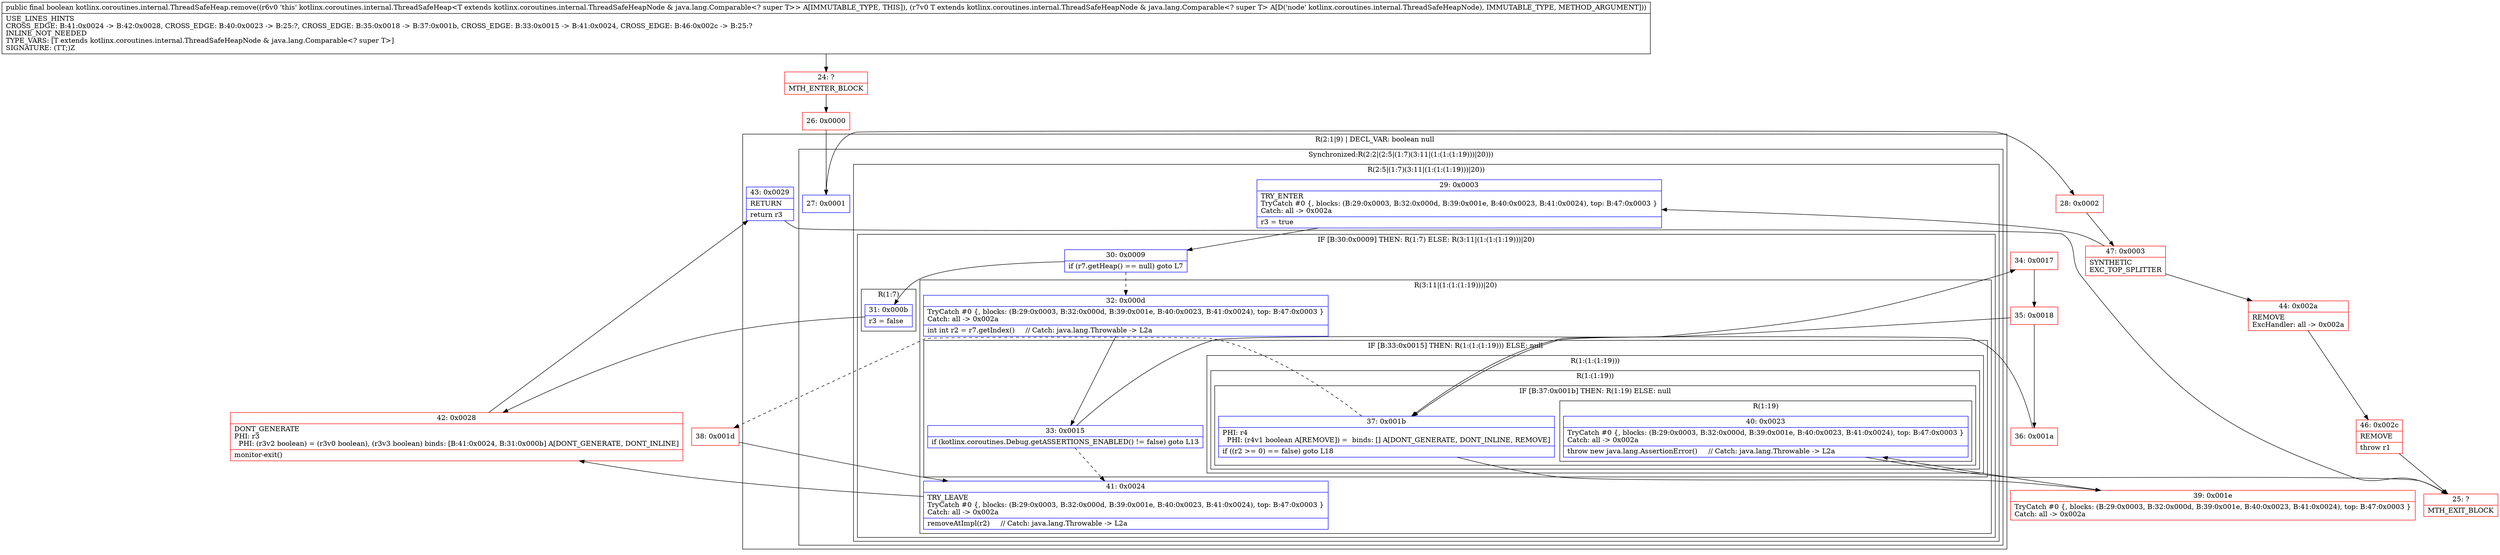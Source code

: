 digraph "CFG forkotlinx.coroutines.internal.ThreadSafeHeap.remove(Lkotlinx\/coroutines\/internal\/ThreadSafeHeapNode;)Z" {
subgraph cluster_Region_92503066 {
label = "R(2:1|9) | DECL_VAR: boolean null\l";
node [shape=record,color=blue];
subgraph cluster_SynchronizedRegion_403035118 {
label = "Synchronized:R(2:2|(2:5|(1:7)(3:11|(1:(1:(1:19)))|20)))";
node [shape=record,color=blue];
Node_27 [shape=record,label="{27\:\ 0x0001}"];
subgraph cluster_Region_1843100912 {
label = "R(2:5|(1:7)(3:11|(1:(1:(1:19)))|20))";
node [shape=record,color=blue];
Node_29 [shape=record,label="{29\:\ 0x0003|TRY_ENTER\lTryCatch #0 \{, blocks: (B:29:0x0003, B:32:0x000d, B:39:0x001e, B:40:0x0023, B:41:0x0024), top: B:47:0x0003 \}\lCatch: all \-\> 0x002a\l|r3 = true\l}"];
subgraph cluster_IfRegion_266570156 {
label = "IF [B:30:0x0009] THEN: R(1:7) ELSE: R(3:11|(1:(1:(1:19)))|20)";
node [shape=record,color=blue];
Node_30 [shape=record,label="{30\:\ 0x0009|if (r7.getHeap() == null) goto L7\l}"];
subgraph cluster_Region_2092126752 {
label = "R(1:7)";
node [shape=record,color=blue];
Node_31 [shape=record,label="{31\:\ 0x000b|r3 = false\l}"];
}
subgraph cluster_Region_1558939936 {
label = "R(3:11|(1:(1:(1:19)))|20)";
node [shape=record,color=blue];
Node_32 [shape=record,label="{32\:\ 0x000d|TryCatch #0 \{, blocks: (B:29:0x0003, B:32:0x000d, B:39:0x001e, B:40:0x0023, B:41:0x0024), top: B:47:0x0003 \}\lCatch: all \-\> 0x002a\l|int int r2 = r7.getIndex()     \/\/ Catch: java.lang.Throwable \-\> L2a\l}"];
subgraph cluster_IfRegion_43342854 {
label = "IF [B:33:0x0015] THEN: R(1:(1:(1:19))) ELSE: null";
node [shape=record,color=blue];
Node_33 [shape=record,label="{33\:\ 0x0015|if (kotlinx.coroutines.Debug.getASSERTIONS_ENABLED() != false) goto L13\l}"];
subgraph cluster_Region_1466150900 {
label = "R(1:(1:(1:19)))";
node [shape=record,color=blue];
subgraph cluster_Region_1640991829 {
label = "R(1:(1:19))";
node [shape=record,color=blue];
subgraph cluster_IfRegion_1793151665 {
label = "IF [B:37:0x001b] THEN: R(1:19) ELSE: null";
node [shape=record,color=blue];
Node_37 [shape=record,label="{37\:\ 0x001b|PHI: r4 \l  PHI: (r4v1 boolean A[REMOVE]) =  binds: [] A[DONT_GENERATE, DONT_INLINE, REMOVE]\l|if ((r2 \>= 0) == false) goto L18\l}"];
subgraph cluster_Region_1928517417 {
label = "R(1:19)";
node [shape=record,color=blue];
Node_40 [shape=record,label="{40\:\ 0x0023|TryCatch #0 \{, blocks: (B:29:0x0003, B:32:0x000d, B:39:0x001e, B:40:0x0023, B:41:0x0024), top: B:47:0x0003 \}\lCatch: all \-\> 0x002a\l|throw new java.lang.AssertionError()     \/\/ Catch: java.lang.Throwable \-\> L2a\l}"];
}
}
}
}
}
Node_41 [shape=record,label="{41\:\ 0x0024|TRY_LEAVE\lTryCatch #0 \{, blocks: (B:29:0x0003, B:32:0x000d, B:39:0x001e, B:40:0x0023, B:41:0x0024), top: B:47:0x0003 \}\lCatch: all \-\> 0x002a\l|removeAtImpl(r2)     \/\/ Catch: java.lang.Throwable \-\> L2a\l}"];
}
}
}
}
Node_43 [shape=record,label="{43\:\ 0x0029|RETURN\l|return r3\l}"];
}
Node_24 [shape=record,color=red,label="{24\:\ ?|MTH_ENTER_BLOCK\l}"];
Node_26 [shape=record,color=red,label="{26\:\ 0x0000}"];
Node_28 [shape=record,color=red,label="{28\:\ 0x0002}"];
Node_47 [shape=record,color=red,label="{47\:\ 0x0003|SYNTHETIC\lEXC_TOP_SPLITTER\l}"];
Node_42 [shape=record,color=red,label="{42\:\ 0x0028|DONT_GENERATE\lPHI: r3 \l  PHI: (r3v2 boolean) = (r3v0 boolean), (r3v3 boolean) binds: [B:41:0x0024, B:31:0x000b] A[DONT_GENERATE, DONT_INLINE]\l|monitor\-exit()\l}"];
Node_25 [shape=record,color=red,label="{25\:\ ?|MTH_EXIT_BLOCK\l}"];
Node_34 [shape=record,color=red,label="{34\:\ 0x0017}"];
Node_35 [shape=record,color=red,label="{35\:\ 0x0018}"];
Node_36 [shape=record,color=red,label="{36\:\ 0x001a}"];
Node_38 [shape=record,color=red,label="{38\:\ 0x001d}"];
Node_39 [shape=record,color=red,label="{39\:\ 0x001e|TryCatch #0 \{, blocks: (B:29:0x0003, B:32:0x000d, B:39:0x001e, B:40:0x0023, B:41:0x0024), top: B:47:0x0003 \}\lCatch: all \-\> 0x002a\l}"];
Node_44 [shape=record,color=red,label="{44\:\ 0x002a|REMOVE\lExcHandler: all \-\> 0x002a\l}"];
Node_46 [shape=record,color=red,label="{46\:\ 0x002c|REMOVE\l|throw r1\l}"];
MethodNode[shape=record,label="{public final boolean kotlinx.coroutines.internal.ThreadSafeHeap.remove((r6v0 'this' kotlinx.coroutines.internal.ThreadSafeHeap\<T extends kotlinx.coroutines.internal.ThreadSafeHeapNode & java.lang.Comparable\<? super T\>\> A[IMMUTABLE_TYPE, THIS]), (r7v0 T extends kotlinx.coroutines.internal.ThreadSafeHeapNode & java.lang.Comparable\<? super T\> A[D('node' kotlinx.coroutines.internal.ThreadSafeHeapNode), IMMUTABLE_TYPE, METHOD_ARGUMENT]))  | USE_LINES_HINTS\lCROSS_EDGE: B:41:0x0024 \-\> B:42:0x0028, CROSS_EDGE: B:40:0x0023 \-\> B:25:?, CROSS_EDGE: B:35:0x0018 \-\> B:37:0x001b, CROSS_EDGE: B:33:0x0015 \-\> B:41:0x0024, CROSS_EDGE: B:46:0x002c \-\> B:25:?\lINLINE_NOT_NEEDED\lTYPE_VARS: [T extends kotlinx.coroutines.internal.ThreadSafeHeapNode & java.lang.Comparable\<? super T\>]\lSIGNATURE: (TT;)Z\l}"];
MethodNode -> Node_24;Node_27 -> Node_28;
Node_29 -> Node_30;
Node_30 -> Node_31;
Node_30 -> Node_32[style=dashed];
Node_31 -> Node_42;
Node_32 -> Node_33;
Node_33 -> Node_34;
Node_33 -> Node_41[style=dashed];
Node_37 -> Node_38[style=dashed];
Node_37 -> Node_39;
Node_40 -> Node_25;
Node_41 -> Node_42;
Node_43 -> Node_25;
Node_24 -> Node_26;
Node_26 -> Node_27;
Node_28 -> Node_47;
Node_47 -> Node_29;
Node_47 -> Node_44;
Node_42 -> Node_43;
Node_34 -> Node_35;
Node_35 -> Node_36;
Node_35 -> Node_37;
Node_36 -> Node_37;
Node_38 -> Node_41;
Node_39 -> Node_40;
Node_44 -> Node_46;
Node_46 -> Node_25;
}

